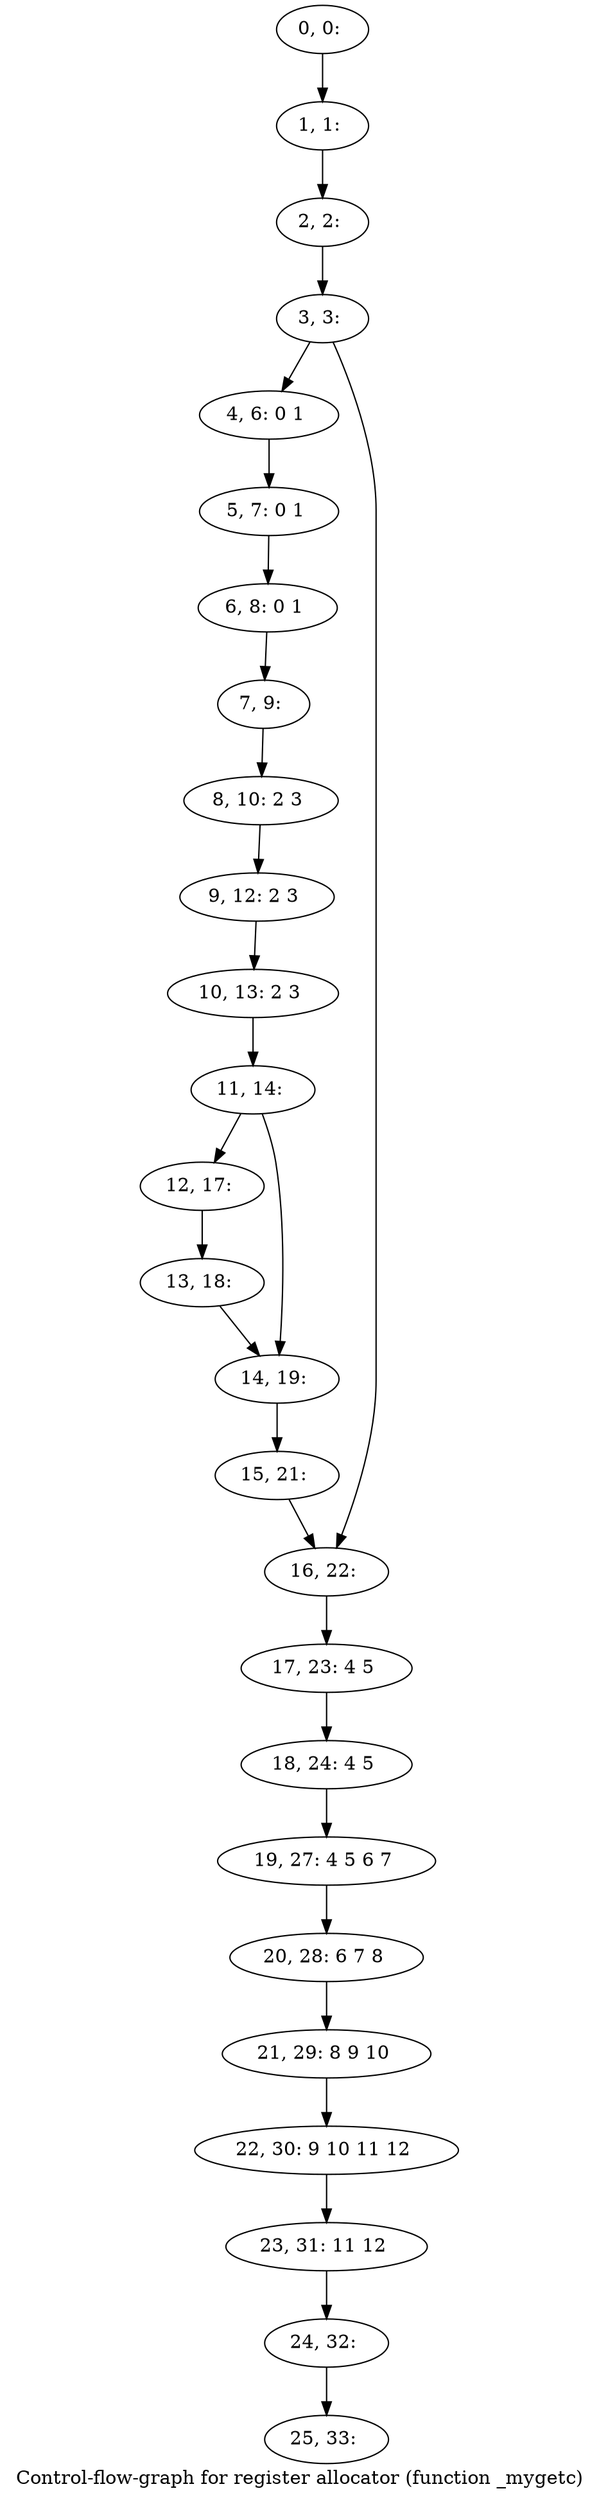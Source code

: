 digraph G {
graph [label="Control-flow-graph for register allocator (function _mygetc)"]
0[label="0, 0: "];
1[label="1, 1: "];
2[label="2, 2: "];
3[label="3, 3: "];
4[label="4, 6: 0 1 "];
5[label="5, 7: 0 1 "];
6[label="6, 8: 0 1 "];
7[label="7, 9: "];
8[label="8, 10: 2 3 "];
9[label="9, 12: 2 3 "];
10[label="10, 13: 2 3 "];
11[label="11, 14: "];
12[label="12, 17: "];
13[label="13, 18: "];
14[label="14, 19: "];
15[label="15, 21: "];
16[label="16, 22: "];
17[label="17, 23: 4 5 "];
18[label="18, 24: 4 5 "];
19[label="19, 27: 4 5 6 7 "];
20[label="20, 28: 6 7 8 "];
21[label="21, 29: 8 9 10 "];
22[label="22, 30: 9 10 11 12 "];
23[label="23, 31: 11 12 "];
24[label="24, 32: "];
25[label="25, 33: "];
0->1 ;
1->2 ;
2->3 ;
3->4 ;
3->16 ;
4->5 ;
5->6 ;
6->7 ;
7->8 ;
8->9 ;
9->10 ;
10->11 ;
11->12 ;
11->14 ;
12->13 ;
13->14 ;
14->15 ;
15->16 ;
16->17 ;
17->18 ;
18->19 ;
19->20 ;
20->21 ;
21->22 ;
22->23 ;
23->24 ;
24->25 ;
}
